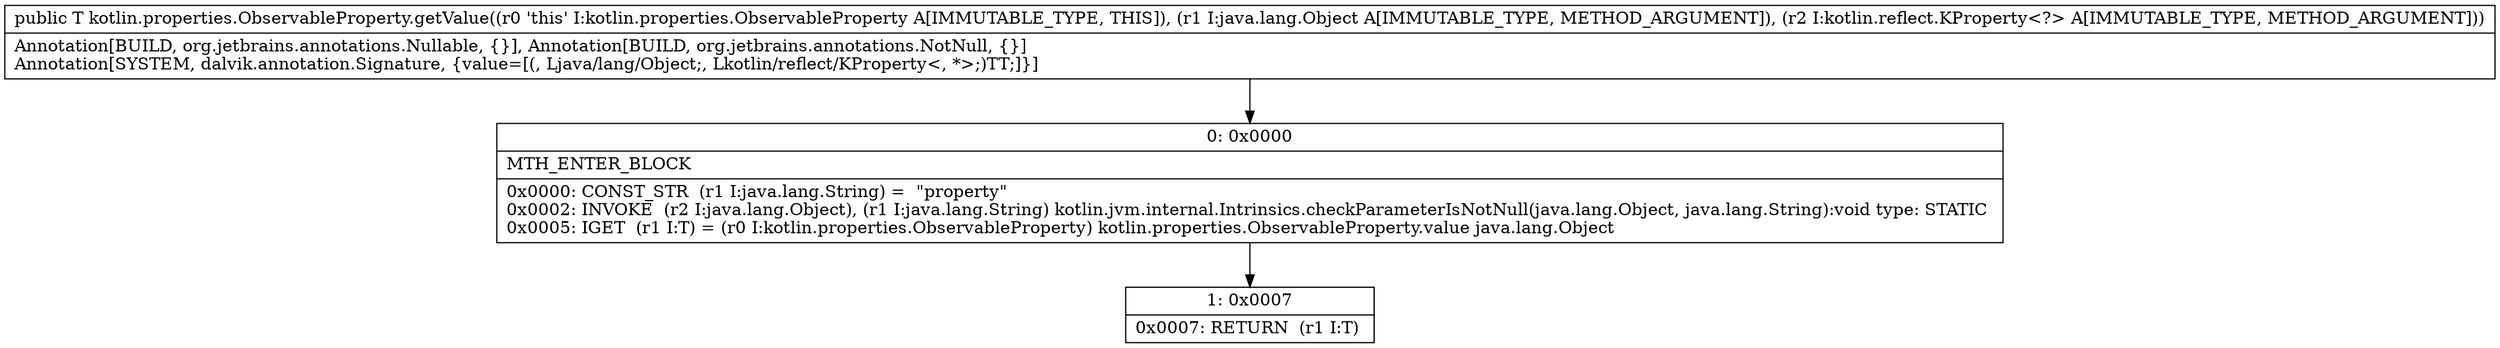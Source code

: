 digraph "CFG forkotlin.properties.ObservableProperty.getValue(Ljava\/lang\/Object;Lkotlin\/reflect\/KProperty;)Ljava\/lang\/Object;" {
Node_0 [shape=record,label="{0\:\ 0x0000|MTH_ENTER_BLOCK\l|0x0000: CONST_STR  (r1 I:java.lang.String) =  \"property\" \l0x0002: INVOKE  (r2 I:java.lang.Object), (r1 I:java.lang.String) kotlin.jvm.internal.Intrinsics.checkParameterIsNotNull(java.lang.Object, java.lang.String):void type: STATIC \l0x0005: IGET  (r1 I:T) = (r0 I:kotlin.properties.ObservableProperty) kotlin.properties.ObservableProperty.value java.lang.Object \l}"];
Node_1 [shape=record,label="{1\:\ 0x0007|0x0007: RETURN  (r1 I:T) \l}"];
MethodNode[shape=record,label="{public T kotlin.properties.ObservableProperty.getValue((r0 'this' I:kotlin.properties.ObservableProperty A[IMMUTABLE_TYPE, THIS]), (r1 I:java.lang.Object A[IMMUTABLE_TYPE, METHOD_ARGUMENT]), (r2 I:kotlin.reflect.KProperty\<?\> A[IMMUTABLE_TYPE, METHOD_ARGUMENT]))  | Annotation[BUILD, org.jetbrains.annotations.Nullable, \{\}], Annotation[BUILD, org.jetbrains.annotations.NotNull, \{\}]\lAnnotation[SYSTEM, dalvik.annotation.Signature, \{value=[(, Ljava\/lang\/Object;, Lkotlin\/reflect\/KProperty\<, *\>;)TT;]\}]\l}"];
MethodNode -> Node_0;
Node_0 -> Node_1;
}

